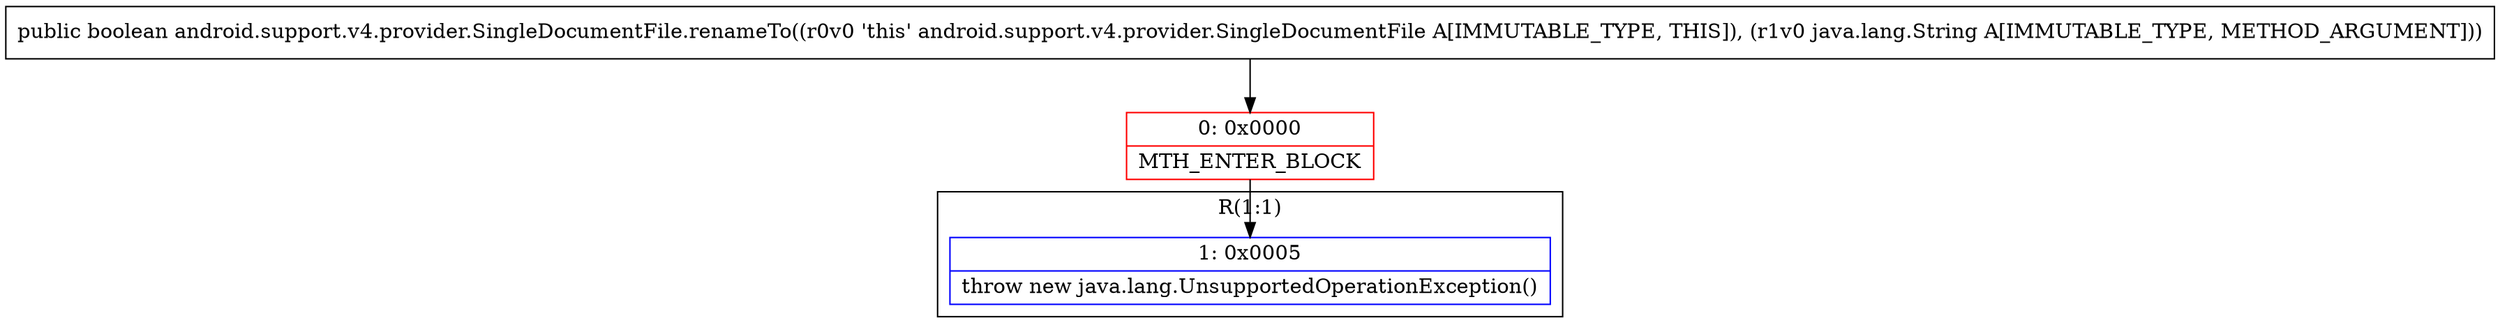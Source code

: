 digraph "CFG forandroid.support.v4.provider.SingleDocumentFile.renameTo(Ljava\/lang\/String;)Z" {
subgraph cluster_Region_1421861119 {
label = "R(1:1)";
node [shape=record,color=blue];
Node_1 [shape=record,label="{1\:\ 0x0005|throw new java.lang.UnsupportedOperationException()\l}"];
}
Node_0 [shape=record,color=red,label="{0\:\ 0x0000|MTH_ENTER_BLOCK\l}"];
MethodNode[shape=record,label="{public boolean android.support.v4.provider.SingleDocumentFile.renameTo((r0v0 'this' android.support.v4.provider.SingleDocumentFile A[IMMUTABLE_TYPE, THIS]), (r1v0 java.lang.String A[IMMUTABLE_TYPE, METHOD_ARGUMENT])) }"];
MethodNode -> Node_0;
Node_0 -> Node_1;
}


